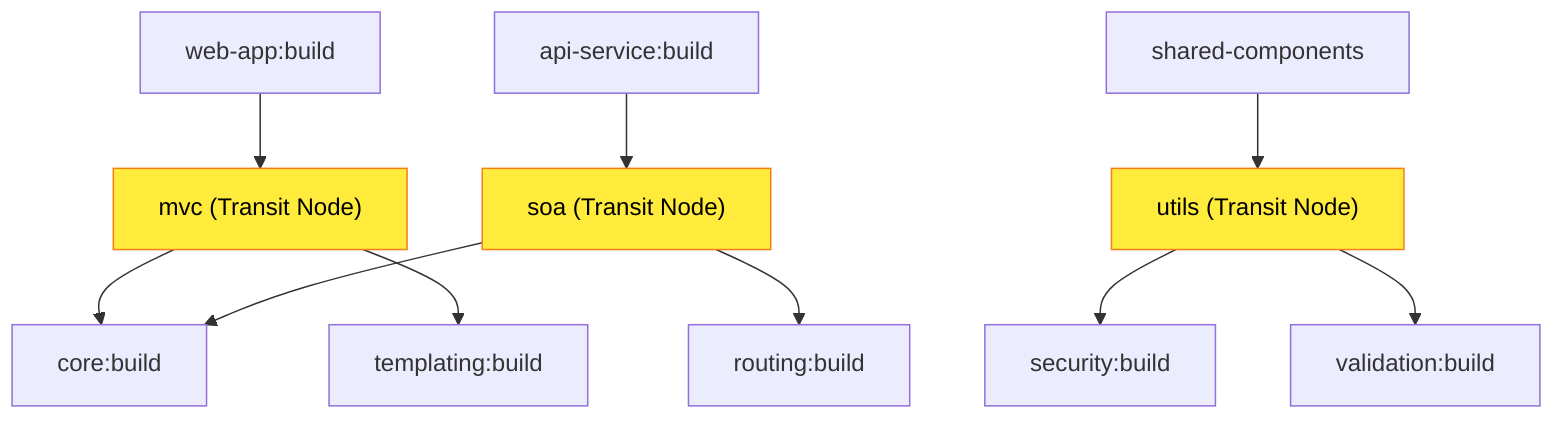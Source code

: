 graph TD
    A["web-app:build"] --> B["mvc (Transit Node)"]
    B --> C["core:build"]
    B --> D["templating:build"]
    
    E["api-service:build"] --> F["soa (Transit Node)"]
    F --> C
    F --> G["routing:build"]
    
    H["shared-components"] --> I["utils (Transit Node)"]
    I --> J["security:build"]
    I --> K["validation:build"]
    
    style B fill:#ffeb3b,stroke:#f57f17,color:#000
    style F fill:#ffeb3b,stroke:#f57f17,color:#000
    style I fill:#ffeb3b,stroke:#f57f17,color:#000
